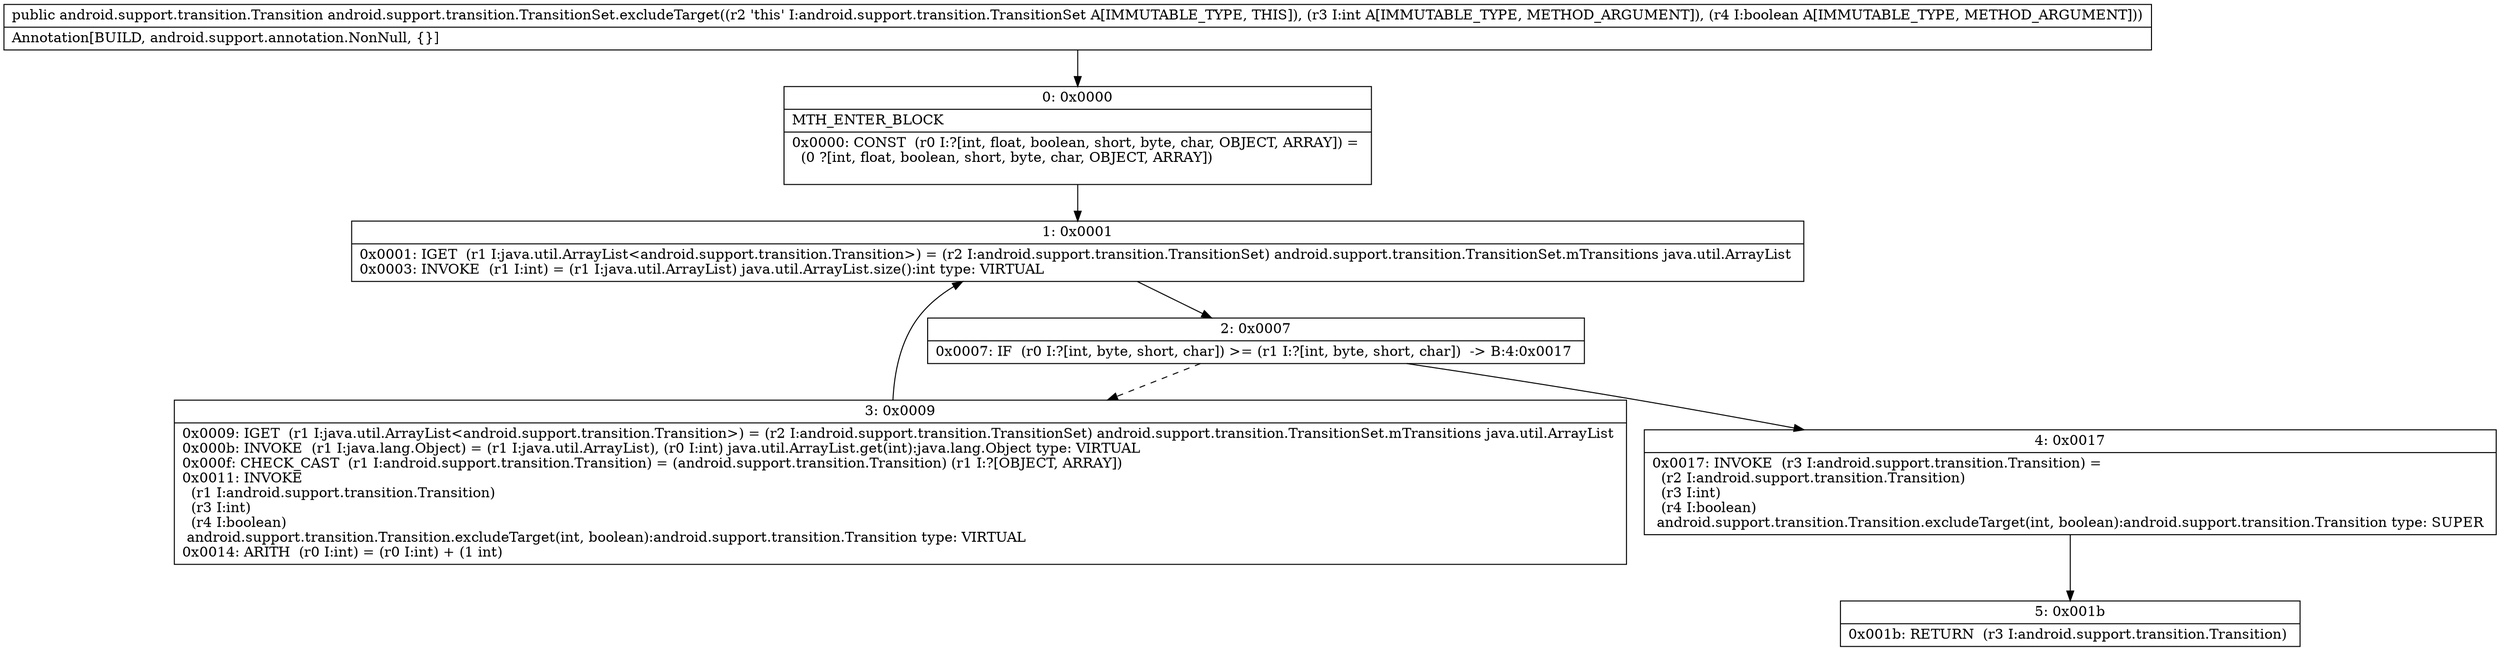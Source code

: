 digraph "CFG forandroid.support.transition.TransitionSet.excludeTarget(IZ)Landroid\/support\/transition\/Transition;" {
Node_0 [shape=record,label="{0\:\ 0x0000|MTH_ENTER_BLOCK\l|0x0000: CONST  (r0 I:?[int, float, boolean, short, byte, char, OBJECT, ARRAY]) = \l  (0 ?[int, float, boolean, short, byte, char, OBJECT, ARRAY])\l \l}"];
Node_1 [shape=record,label="{1\:\ 0x0001|0x0001: IGET  (r1 I:java.util.ArrayList\<android.support.transition.Transition\>) = (r2 I:android.support.transition.TransitionSet) android.support.transition.TransitionSet.mTransitions java.util.ArrayList \l0x0003: INVOKE  (r1 I:int) = (r1 I:java.util.ArrayList) java.util.ArrayList.size():int type: VIRTUAL \l}"];
Node_2 [shape=record,label="{2\:\ 0x0007|0x0007: IF  (r0 I:?[int, byte, short, char]) \>= (r1 I:?[int, byte, short, char])  \-\> B:4:0x0017 \l}"];
Node_3 [shape=record,label="{3\:\ 0x0009|0x0009: IGET  (r1 I:java.util.ArrayList\<android.support.transition.Transition\>) = (r2 I:android.support.transition.TransitionSet) android.support.transition.TransitionSet.mTransitions java.util.ArrayList \l0x000b: INVOKE  (r1 I:java.lang.Object) = (r1 I:java.util.ArrayList), (r0 I:int) java.util.ArrayList.get(int):java.lang.Object type: VIRTUAL \l0x000f: CHECK_CAST  (r1 I:android.support.transition.Transition) = (android.support.transition.Transition) (r1 I:?[OBJECT, ARRAY]) \l0x0011: INVOKE  \l  (r1 I:android.support.transition.Transition)\l  (r3 I:int)\l  (r4 I:boolean)\l android.support.transition.Transition.excludeTarget(int, boolean):android.support.transition.Transition type: VIRTUAL \l0x0014: ARITH  (r0 I:int) = (r0 I:int) + (1 int) \l}"];
Node_4 [shape=record,label="{4\:\ 0x0017|0x0017: INVOKE  (r3 I:android.support.transition.Transition) = \l  (r2 I:android.support.transition.Transition)\l  (r3 I:int)\l  (r4 I:boolean)\l android.support.transition.Transition.excludeTarget(int, boolean):android.support.transition.Transition type: SUPER \l}"];
Node_5 [shape=record,label="{5\:\ 0x001b|0x001b: RETURN  (r3 I:android.support.transition.Transition) \l}"];
MethodNode[shape=record,label="{public android.support.transition.Transition android.support.transition.TransitionSet.excludeTarget((r2 'this' I:android.support.transition.TransitionSet A[IMMUTABLE_TYPE, THIS]), (r3 I:int A[IMMUTABLE_TYPE, METHOD_ARGUMENT]), (r4 I:boolean A[IMMUTABLE_TYPE, METHOD_ARGUMENT]))  | Annotation[BUILD, android.support.annotation.NonNull, \{\}]\l}"];
MethodNode -> Node_0;
Node_0 -> Node_1;
Node_1 -> Node_2;
Node_2 -> Node_3[style=dashed];
Node_2 -> Node_4;
Node_3 -> Node_1;
Node_4 -> Node_5;
}

